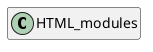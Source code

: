 @startuml
set namespaceSeparator \\
hide members
hide << alias >> circle

class HTML_modules
@enduml
